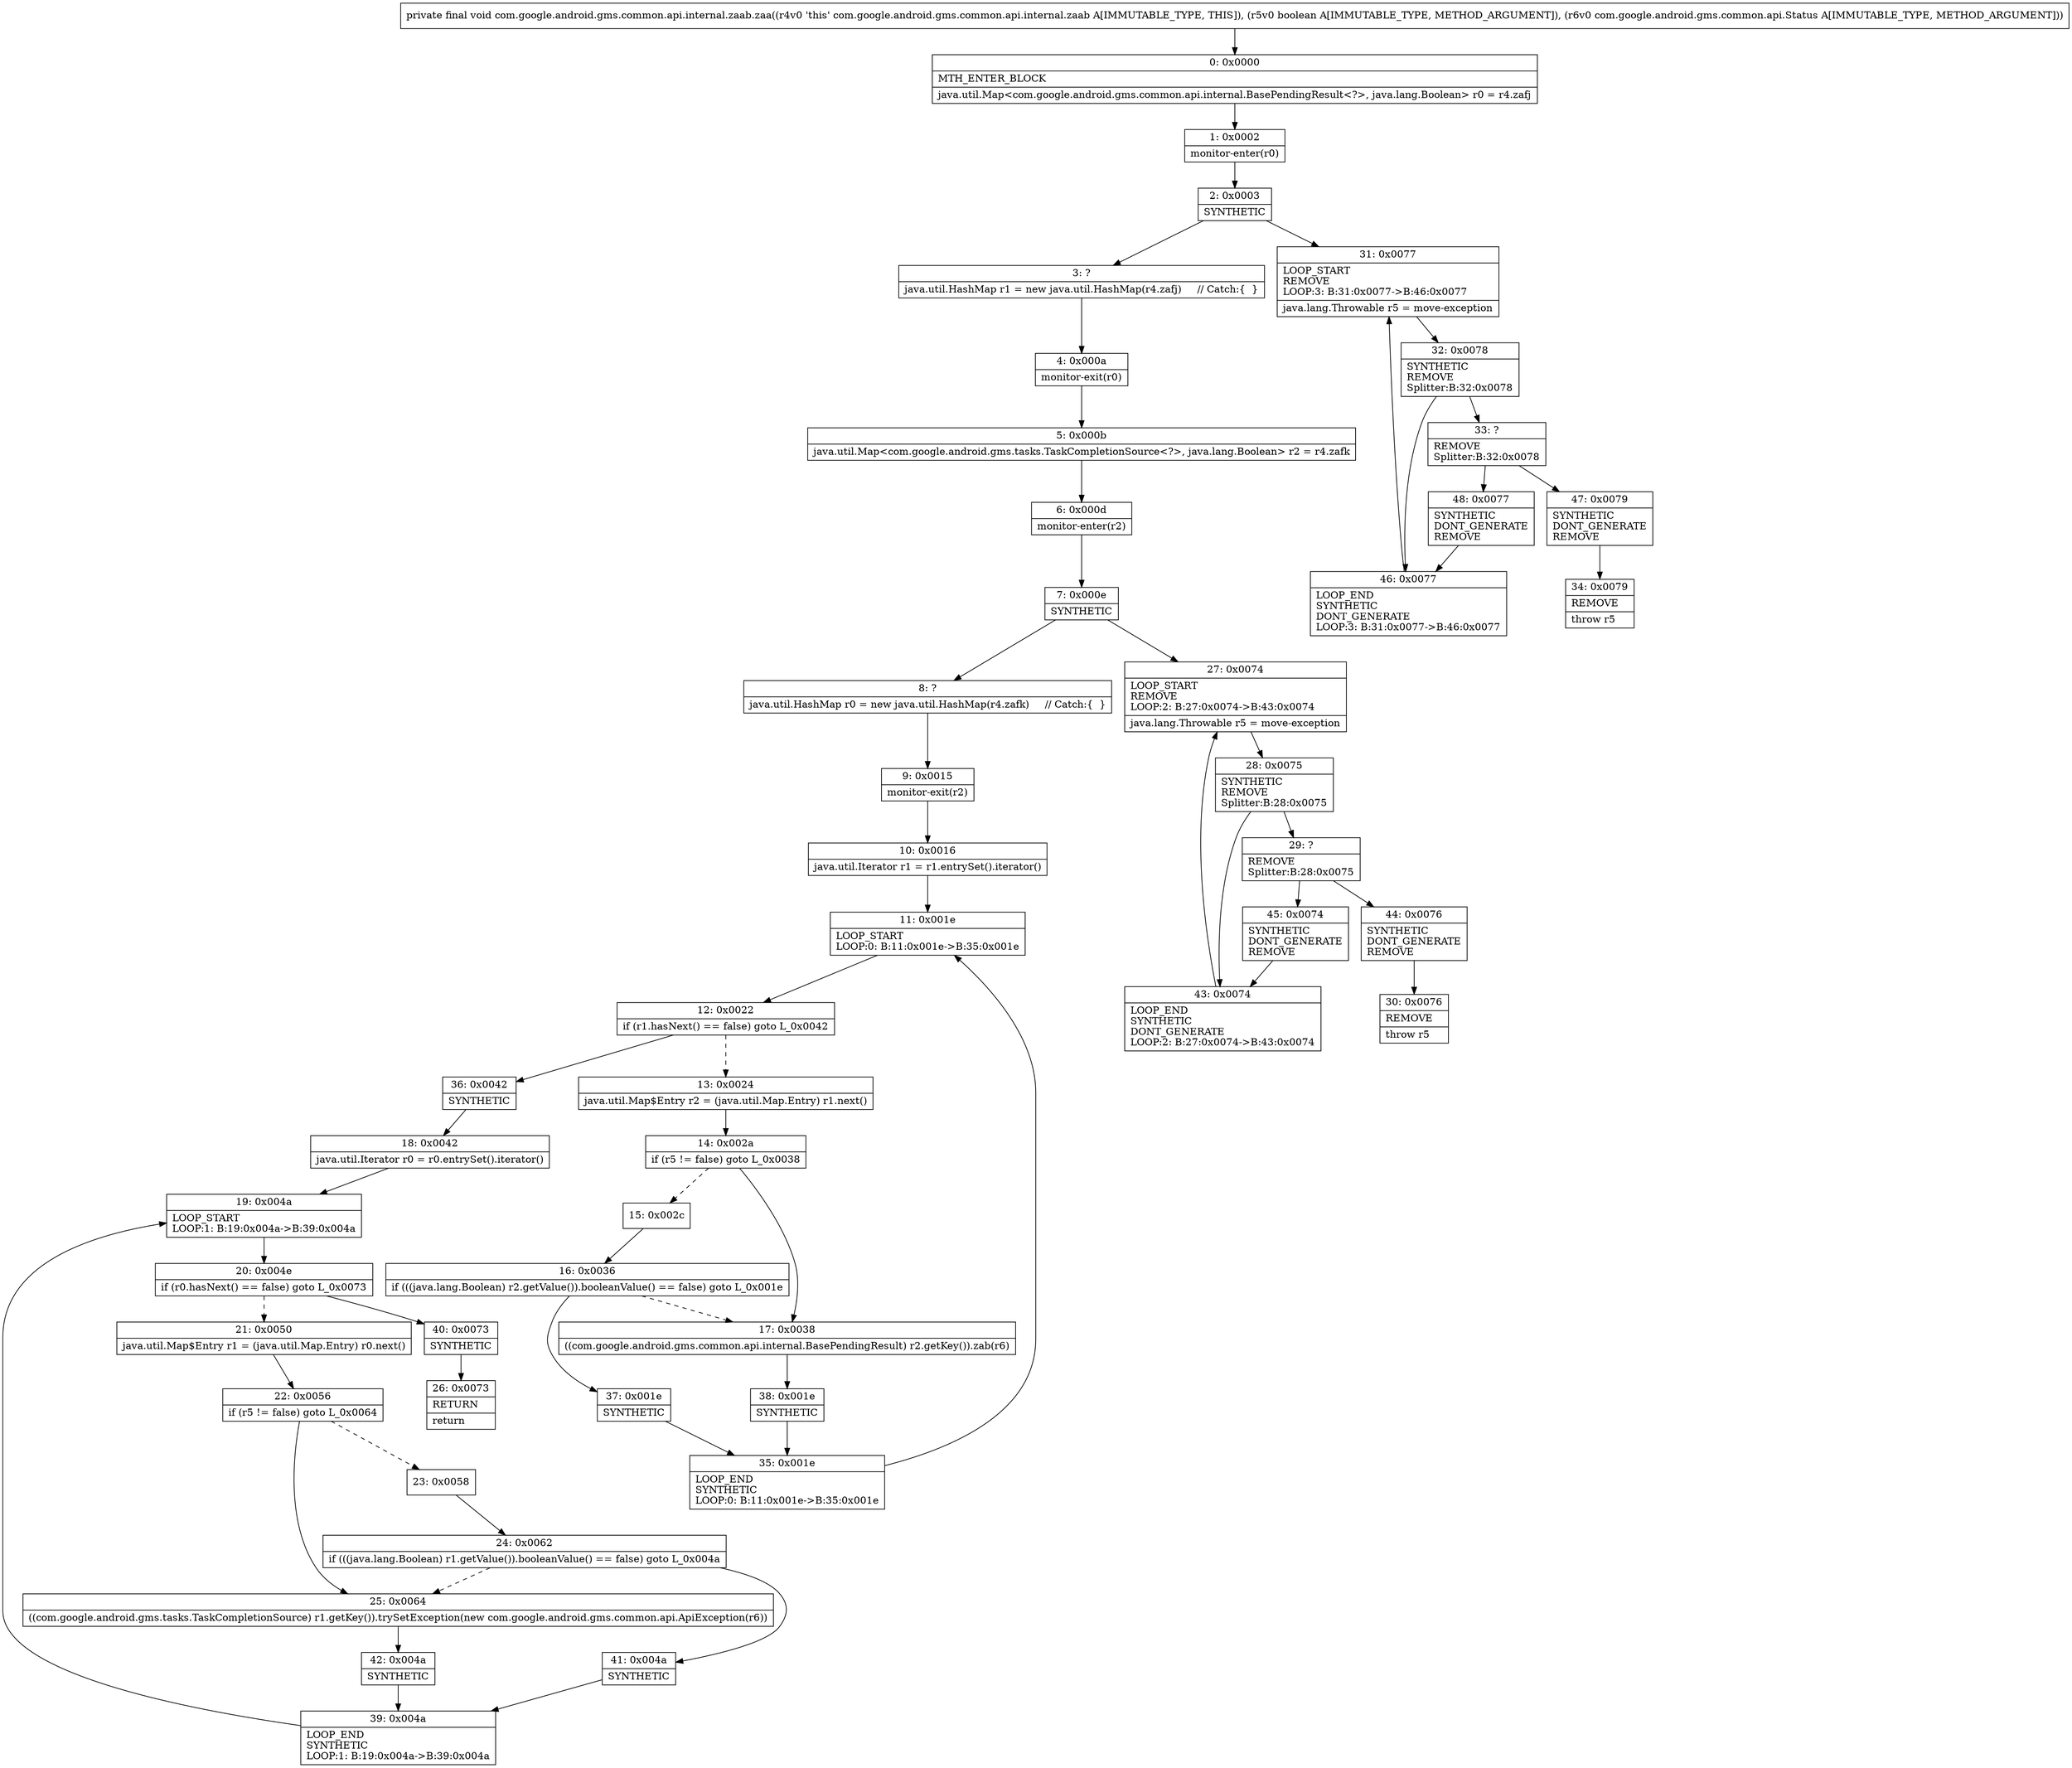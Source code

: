digraph "CFG forcom.google.android.gms.common.api.internal.zaab.zaa(ZLcom\/google\/android\/gms\/common\/api\/Status;)V" {
Node_0 [shape=record,label="{0\:\ 0x0000|MTH_ENTER_BLOCK\l|java.util.Map\<com.google.android.gms.common.api.internal.BasePendingResult\<?\>, java.lang.Boolean\> r0 = r4.zafj\l}"];
Node_1 [shape=record,label="{1\:\ 0x0002|monitor\-enter(r0)\l}"];
Node_2 [shape=record,label="{2\:\ 0x0003|SYNTHETIC\l}"];
Node_3 [shape=record,label="{3\:\ ?|java.util.HashMap r1 = new java.util.HashMap(r4.zafj)     \/\/ Catch:\{  \}\l}"];
Node_4 [shape=record,label="{4\:\ 0x000a|monitor\-exit(r0)\l}"];
Node_5 [shape=record,label="{5\:\ 0x000b|java.util.Map\<com.google.android.gms.tasks.TaskCompletionSource\<?\>, java.lang.Boolean\> r2 = r4.zafk\l}"];
Node_6 [shape=record,label="{6\:\ 0x000d|monitor\-enter(r2)\l}"];
Node_7 [shape=record,label="{7\:\ 0x000e|SYNTHETIC\l}"];
Node_8 [shape=record,label="{8\:\ ?|java.util.HashMap r0 = new java.util.HashMap(r4.zafk)     \/\/ Catch:\{  \}\l}"];
Node_9 [shape=record,label="{9\:\ 0x0015|monitor\-exit(r2)\l}"];
Node_10 [shape=record,label="{10\:\ 0x0016|java.util.Iterator r1 = r1.entrySet().iterator()\l}"];
Node_11 [shape=record,label="{11\:\ 0x001e|LOOP_START\lLOOP:0: B:11:0x001e\-\>B:35:0x001e\l}"];
Node_12 [shape=record,label="{12\:\ 0x0022|if (r1.hasNext() == false) goto L_0x0042\l}"];
Node_13 [shape=record,label="{13\:\ 0x0024|java.util.Map$Entry r2 = (java.util.Map.Entry) r1.next()\l}"];
Node_14 [shape=record,label="{14\:\ 0x002a|if (r5 != false) goto L_0x0038\l}"];
Node_15 [shape=record,label="{15\:\ 0x002c}"];
Node_16 [shape=record,label="{16\:\ 0x0036|if (((java.lang.Boolean) r2.getValue()).booleanValue() == false) goto L_0x001e\l}"];
Node_17 [shape=record,label="{17\:\ 0x0038|((com.google.android.gms.common.api.internal.BasePendingResult) r2.getKey()).zab(r6)\l}"];
Node_18 [shape=record,label="{18\:\ 0x0042|java.util.Iterator r0 = r0.entrySet().iterator()\l}"];
Node_19 [shape=record,label="{19\:\ 0x004a|LOOP_START\lLOOP:1: B:19:0x004a\-\>B:39:0x004a\l}"];
Node_20 [shape=record,label="{20\:\ 0x004e|if (r0.hasNext() == false) goto L_0x0073\l}"];
Node_21 [shape=record,label="{21\:\ 0x0050|java.util.Map$Entry r1 = (java.util.Map.Entry) r0.next()\l}"];
Node_22 [shape=record,label="{22\:\ 0x0056|if (r5 != false) goto L_0x0064\l}"];
Node_23 [shape=record,label="{23\:\ 0x0058}"];
Node_24 [shape=record,label="{24\:\ 0x0062|if (((java.lang.Boolean) r1.getValue()).booleanValue() == false) goto L_0x004a\l}"];
Node_25 [shape=record,label="{25\:\ 0x0064|((com.google.android.gms.tasks.TaskCompletionSource) r1.getKey()).trySetException(new com.google.android.gms.common.api.ApiException(r6))\l}"];
Node_26 [shape=record,label="{26\:\ 0x0073|RETURN\l|return\l}"];
Node_27 [shape=record,label="{27\:\ 0x0074|LOOP_START\lREMOVE\lLOOP:2: B:27:0x0074\-\>B:43:0x0074\l|java.lang.Throwable r5 = move\-exception\l}"];
Node_28 [shape=record,label="{28\:\ 0x0075|SYNTHETIC\lREMOVE\lSplitter:B:28:0x0075\l}"];
Node_29 [shape=record,label="{29\:\ ?|REMOVE\lSplitter:B:28:0x0075\l}"];
Node_30 [shape=record,label="{30\:\ 0x0076|REMOVE\l|throw r5\l}"];
Node_31 [shape=record,label="{31\:\ 0x0077|LOOP_START\lREMOVE\lLOOP:3: B:31:0x0077\-\>B:46:0x0077\l|java.lang.Throwable r5 = move\-exception\l}"];
Node_32 [shape=record,label="{32\:\ 0x0078|SYNTHETIC\lREMOVE\lSplitter:B:32:0x0078\l}"];
Node_33 [shape=record,label="{33\:\ ?|REMOVE\lSplitter:B:32:0x0078\l}"];
Node_34 [shape=record,label="{34\:\ 0x0079|REMOVE\l|throw r5\l}"];
Node_35 [shape=record,label="{35\:\ 0x001e|LOOP_END\lSYNTHETIC\lLOOP:0: B:11:0x001e\-\>B:35:0x001e\l}"];
Node_36 [shape=record,label="{36\:\ 0x0042|SYNTHETIC\l}"];
Node_37 [shape=record,label="{37\:\ 0x001e|SYNTHETIC\l}"];
Node_38 [shape=record,label="{38\:\ 0x001e|SYNTHETIC\l}"];
Node_39 [shape=record,label="{39\:\ 0x004a|LOOP_END\lSYNTHETIC\lLOOP:1: B:19:0x004a\-\>B:39:0x004a\l}"];
Node_40 [shape=record,label="{40\:\ 0x0073|SYNTHETIC\l}"];
Node_41 [shape=record,label="{41\:\ 0x004a|SYNTHETIC\l}"];
Node_42 [shape=record,label="{42\:\ 0x004a|SYNTHETIC\l}"];
Node_43 [shape=record,label="{43\:\ 0x0074|LOOP_END\lSYNTHETIC\lDONT_GENERATE\lLOOP:2: B:27:0x0074\-\>B:43:0x0074\l}"];
Node_44 [shape=record,label="{44\:\ 0x0076|SYNTHETIC\lDONT_GENERATE\lREMOVE\l}"];
Node_45 [shape=record,label="{45\:\ 0x0074|SYNTHETIC\lDONT_GENERATE\lREMOVE\l}"];
Node_46 [shape=record,label="{46\:\ 0x0077|LOOP_END\lSYNTHETIC\lDONT_GENERATE\lLOOP:3: B:31:0x0077\-\>B:46:0x0077\l}"];
Node_47 [shape=record,label="{47\:\ 0x0079|SYNTHETIC\lDONT_GENERATE\lREMOVE\l}"];
Node_48 [shape=record,label="{48\:\ 0x0077|SYNTHETIC\lDONT_GENERATE\lREMOVE\l}"];
MethodNode[shape=record,label="{private final void com.google.android.gms.common.api.internal.zaab.zaa((r4v0 'this' com.google.android.gms.common.api.internal.zaab A[IMMUTABLE_TYPE, THIS]), (r5v0 boolean A[IMMUTABLE_TYPE, METHOD_ARGUMENT]), (r6v0 com.google.android.gms.common.api.Status A[IMMUTABLE_TYPE, METHOD_ARGUMENT])) }"];
MethodNode -> Node_0;
Node_0 -> Node_1;
Node_1 -> Node_2;
Node_2 -> Node_3;
Node_2 -> Node_31;
Node_3 -> Node_4;
Node_4 -> Node_5;
Node_5 -> Node_6;
Node_6 -> Node_7;
Node_7 -> Node_8;
Node_7 -> Node_27;
Node_8 -> Node_9;
Node_9 -> Node_10;
Node_10 -> Node_11;
Node_11 -> Node_12;
Node_12 -> Node_13[style=dashed];
Node_12 -> Node_36;
Node_13 -> Node_14;
Node_14 -> Node_15[style=dashed];
Node_14 -> Node_17;
Node_15 -> Node_16;
Node_16 -> Node_17[style=dashed];
Node_16 -> Node_37;
Node_17 -> Node_38;
Node_18 -> Node_19;
Node_19 -> Node_20;
Node_20 -> Node_21[style=dashed];
Node_20 -> Node_40;
Node_21 -> Node_22;
Node_22 -> Node_23[style=dashed];
Node_22 -> Node_25;
Node_23 -> Node_24;
Node_24 -> Node_25[style=dashed];
Node_24 -> Node_41;
Node_25 -> Node_42;
Node_27 -> Node_28;
Node_28 -> Node_29;
Node_28 -> Node_43;
Node_29 -> Node_44;
Node_29 -> Node_45;
Node_31 -> Node_32;
Node_32 -> Node_33;
Node_32 -> Node_46;
Node_33 -> Node_47;
Node_33 -> Node_48;
Node_35 -> Node_11;
Node_36 -> Node_18;
Node_37 -> Node_35;
Node_38 -> Node_35;
Node_39 -> Node_19;
Node_40 -> Node_26;
Node_41 -> Node_39;
Node_42 -> Node_39;
Node_43 -> Node_27;
Node_44 -> Node_30;
Node_45 -> Node_43;
Node_46 -> Node_31;
Node_47 -> Node_34;
Node_48 -> Node_46;
}

